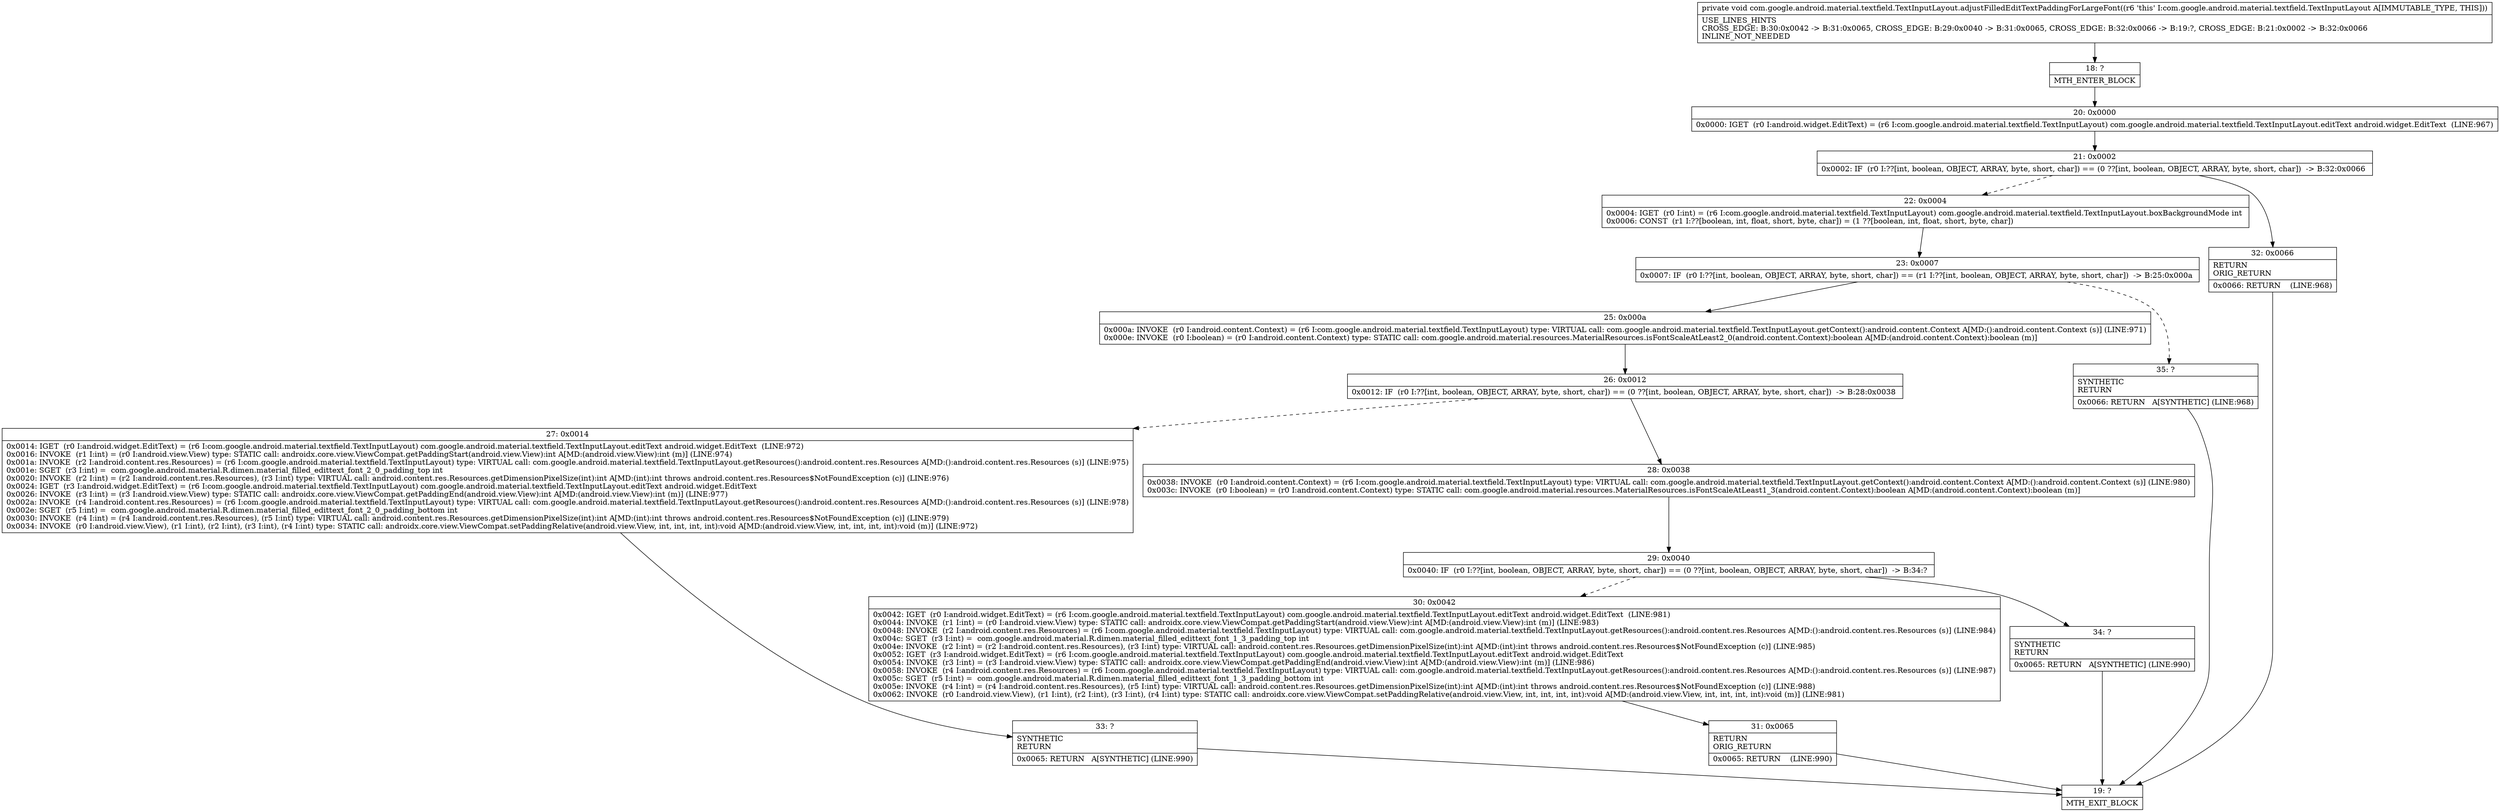 digraph "CFG forcom.google.android.material.textfield.TextInputLayout.adjustFilledEditTextPaddingForLargeFont()V" {
Node_18 [shape=record,label="{18\:\ ?|MTH_ENTER_BLOCK\l}"];
Node_20 [shape=record,label="{20\:\ 0x0000|0x0000: IGET  (r0 I:android.widget.EditText) = (r6 I:com.google.android.material.textfield.TextInputLayout) com.google.android.material.textfield.TextInputLayout.editText android.widget.EditText  (LINE:967)\l}"];
Node_21 [shape=record,label="{21\:\ 0x0002|0x0002: IF  (r0 I:??[int, boolean, OBJECT, ARRAY, byte, short, char]) == (0 ??[int, boolean, OBJECT, ARRAY, byte, short, char])  \-\> B:32:0x0066 \l}"];
Node_22 [shape=record,label="{22\:\ 0x0004|0x0004: IGET  (r0 I:int) = (r6 I:com.google.android.material.textfield.TextInputLayout) com.google.android.material.textfield.TextInputLayout.boxBackgroundMode int \l0x0006: CONST  (r1 I:??[boolean, int, float, short, byte, char]) = (1 ??[boolean, int, float, short, byte, char]) \l}"];
Node_23 [shape=record,label="{23\:\ 0x0007|0x0007: IF  (r0 I:??[int, boolean, OBJECT, ARRAY, byte, short, char]) == (r1 I:??[int, boolean, OBJECT, ARRAY, byte, short, char])  \-\> B:25:0x000a \l}"];
Node_25 [shape=record,label="{25\:\ 0x000a|0x000a: INVOKE  (r0 I:android.content.Context) = (r6 I:com.google.android.material.textfield.TextInputLayout) type: VIRTUAL call: com.google.android.material.textfield.TextInputLayout.getContext():android.content.Context A[MD:():android.content.Context (s)] (LINE:971)\l0x000e: INVOKE  (r0 I:boolean) = (r0 I:android.content.Context) type: STATIC call: com.google.android.material.resources.MaterialResources.isFontScaleAtLeast2_0(android.content.Context):boolean A[MD:(android.content.Context):boolean (m)]\l}"];
Node_26 [shape=record,label="{26\:\ 0x0012|0x0012: IF  (r0 I:??[int, boolean, OBJECT, ARRAY, byte, short, char]) == (0 ??[int, boolean, OBJECT, ARRAY, byte, short, char])  \-\> B:28:0x0038 \l}"];
Node_27 [shape=record,label="{27\:\ 0x0014|0x0014: IGET  (r0 I:android.widget.EditText) = (r6 I:com.google.android.material.textfield.TextInputLayout) com.google.android.material.textfield.TextInputLayout.editText android.widget.EditText  (LINE:972)\l0x0016: INVOKE  (r1 I:int) = (r0 I:android.view.View) type: STATIC call: androidx.core.view.ViewCompat.getPaddingStart(android.view.View):int A[MD:(android.view.View):int (m)] (LINE:974)\l0x001a: INVOKE  (r2 I:android.content.res.Resources) = (r6 I:com.google.android.material.textfield.TextInputLayout) type: VIRTUAL call: com.google.android.material.textfield.TextInputLayout.getResources():android.content.res.Resources A[MD:():android.content.res.Resources (s)] (LINE:975)\l0x001e: SGET  (r3 I:int) =  com.google.android.material.R.dimen.material_filled_edittext_font_2_0_padding_top int \l0x0020: INVOKE  (r2 I:int) = (r2 I:android.content.res.Resources), (r3 I:int) type: VIRTUAL call: android.content.res.Resources.getDimensionPixelSize(int):int A[MD:(int):int throws android.content.res.Resources$NotFoundException (c)] (LINE:976)\l0x0024: IGET  (r3 I:android.widget.EditText) = (r6 I:com.google.android.material.textfield.TextInputLayout) com.google.android.material.textfield.TextInputLayout.editText android.widget.EditText \l0x0026: INVOKE  (r3 I:int) = (r3 I:android.view.View) type: STATIC call: androidx.core.view.ViewCompat.getPaddingEnd(android.view.View):int A[MD:(android.view.View):int (m)] (LINE:977)\l0x002a: INVOKE  (r4 I:android.content.res.Resources) = (r6 I:com.google.android.material.textfield.TextInputLayout) type: VIRTUAL call: com.google.android.material.textfield.TextInputLayout.getResources():android.content.res.Resources A[MD:():android.content.res.Resources (s)] (LINE:978)\l0x002e: SGET  (r5 I:int) =  com.google.android.material.R.dimen.material_filled_edittext_font_2_0_padding_bottom int \l0x0030: INVOKE  (r4 I:int) = (r4 I:android.content.res.Resources), (r5 I:int) type: VIRTUAL call: android.content.res.Resources.getDimensionPixelSize(int):int A[MD:(int):int throws android.content.res.Resources$NotFoundException (c)] (LINE:979)\l0x0034: INVOKE  (r0 I:android.view.View), (r1 I:int), (r2 I:int), (r3 I:int), (r4 I:int) type: STATIC call: androidx.core.view.ViewCompat.setPaddingRelative(android.view.View, int, int, int, int):void A[MD:(android.view.View, int, int, int, int):void (m)] (LINE:972)\l}"];
Node_33 [shape=record,label="{33\:\ ?|SYNTHETIC\lRETURN\l|0x0065: RETURN   A[SYNTHETIC] (LINE:990)\l}"];
Node_19 [shape=record,label="{19\:\ ?|MTH_EXIT_BLOCK\l}"];
Node_28 [shape=record,label="{28\:\ 0x0038|0x0038: INVOKE  (r0 I:android.content.Context) = (r6 I:com.google.android.material.textfield.TextInputLayout) type: VIRTUAL call: com.google.android.material.textfield.TextInputLayout.getContext():android.content.Context A[MD:():android.content.Context (s)] (LINE:980)\l0x003c: INVOKE  (r0 I:boolean) = (r0 I:android.content.Context) type: STATIC call: com.google.android.material.resources.MaterialResources.isFontScaleAtLeast1_3(android.content.Context):boolean A[MD:(android.content.Context):boolean (m)]\l}"];
Node_29 [shape=record,label="{29\:\ 0x0040|0x0040: IF  (r0 I:??[int, boolean, OBJECT, ARRAY, byte, short, char]) == (0 ??[int, boolean, OBJECT, ARRAY, byte, short, char])  \-\> B:34:? \l}"];
Node_30 [shape=record,label="{30\:\ 0x0042|0x0042: IGET  (r0 I:android.widget.EditText) = (r6 I:com.google.android.material.textfield.TextInputLayout) com.google.android.material.textfield.TextInputLayout.editText android.widget.EditText  (LINE:981)\l0x0044: INVOKE  (r1 I:int) = (r0 I:android.view.View) type: STATIC call: androidx.core.view.ViewCompat.getPaddingStart(android.view.View):int A[MD:(android.view.View):int (m)] (LINE:983)\l0x0048: INVOKE  (r2 I:android.content.res.Resources) = (r6 I:com.google.android.material.textfield.TextInputLayout) type: VIRTUAL call: com.google.android.material.textfield.TextInputLayout.getResources():android.content.res.Resources A[MD:():android.content.res.Resources (s)] (LINE:984)\l0x004c: SGET  (r3 I:int) =  com.google.android.material.R.dimen.material_filled_edittext_font_1_3_padding_top int \l0x004e: INVOKE  (r2 I:int) = (r2 I:android.content.res.Resources), (r3 I:int) type: VIRTUAL call: android.content.res.Resources.getDimensionPixelSize(int):int A[MD:(int):int throws android.content.res.Resources$NotFoundException (c)] (LINE:985)\l0x0052: IGET  (r3 I:android.widget.EditText) = (r6 I:com.google.android.material.textfield.TextInputLayout) com.google.android.material.textfield.TextInputLayout.editText android.widget.EditText \l0x0054: INVOKE  (r3 I:int) = (r3 I:android.view.View) type: STATIC call: androidx.core.view.ViewCompat.getPaddingEnd(android.view.View):int A[MD:(android.view.View):int (m)] (LINE:986)\l0x0058: INVOKE  (r4 I:android.content.res.Resources) = (r6 I:com.google.android.material.textfield.TextInputLayout) type: VIRTUAL call: com.google.android.material.textfield.TextInputLayout.getResources():android.content.res.Resources A[MD:():android.content.res.Resources (s)] (LINE:987)\l0x005c: SGET  (r5 I:int) =  com.google.android.material.R.dimen.material_filled_edittext_font_1_3_padding_bottom int \l0x005e: INVOKE  (r4 I:int) = (r4 I:android.content.res.Resources), (r5 I:int) type: VIRTUAL call: android.content.res.Resources.getDimensionPixelSize(int):int A[MD:(int):int throws android.content.res.Resources$NotFoundException (c)] (LINE:988)\l0x0062: INVOKE  (r0 I:android.view.View), (r1 I:int), (r2 I:int), (r3 I:int), (r4 I:int) type: STATIC call: androidx.core.view.ViewCompat.setPaddingRelative(android.view.View, int, int, int, int):void A[MD:(android.view.View, int, int, int, int):void (m)] (LINE:981)\l}"];
Node_31 [shape=record,label="{31\:\ 0x0065|RETURN\lORIG_RETURN\l|0x0065: RETURN    (LINE:990)\l}"];
Node_34 [shape=record,label="{34\:\ ?|SYNTHETIC\lRETURN\l|0x0065: RETURN   A[SYNTHETIC] (LINE:990)\l}"];
Node_35 [shape=record,label="{35\:\ ?|SYNTHETIC\lRETURN\l|0x0066: RETURN   A[SYNTHETIC] (LINE:968)\l}"];
Node_32 [shape=record,label="{32\:\ 0x0066|RETURN\lORIG_RETURN\l|0x0066: RETURN    (LINE:968)\l}"];
MethodNode[shape=record,label="{private void com.google.android.material.textfield.TextInputLayout.adjustFilledEditTextPaddingForLargeFont((r6 'this' I:com.google.android.material.textfield.TextInputLayout A[IMMUTABLE_TYPE, THIS]))  | USE_LINES_HINTS\lCROSS_EDGE: B:30:0x0042 \-\> B:31:0x0065, CROSS_EDGE: B:29:0x0040 \-\> B:31:0x0065, CROSS_EDGE: B:32:0x0066 \-\> B:19:?, CROSS_EDGE: B:21:0x0002 \-\> B:32:0x0066\lINLINE_NOT_NEEDED\l}"];
MethodNode -> Node_18;Node_18 -> Node_20;
Node_20 -> Node_21;
Node_21 -> Node_22[style=dashed];
Node_21 -> Node_32;
Node_22 -> Node_23;
Node_23 -> Node_25;
Node_23 -> Node_35[style=dashed];
Node_25 -> Node_26;
Node_26 -> Node_27[style=dashed];
Node_26 -> Node_28;
Node_27 -> Node_33;
Node_33 -> Node_19;
Node_28 -> Node_29;
Node_29 -> Node_30[style=dashed];
Node_29 -> Node_34;
Node_30 -> Node_31;
Node_31 -> Node_19;
Node_34 -> Node_19;
Node_35 -> Node_19;
Node_32 -> Node_19;
}

